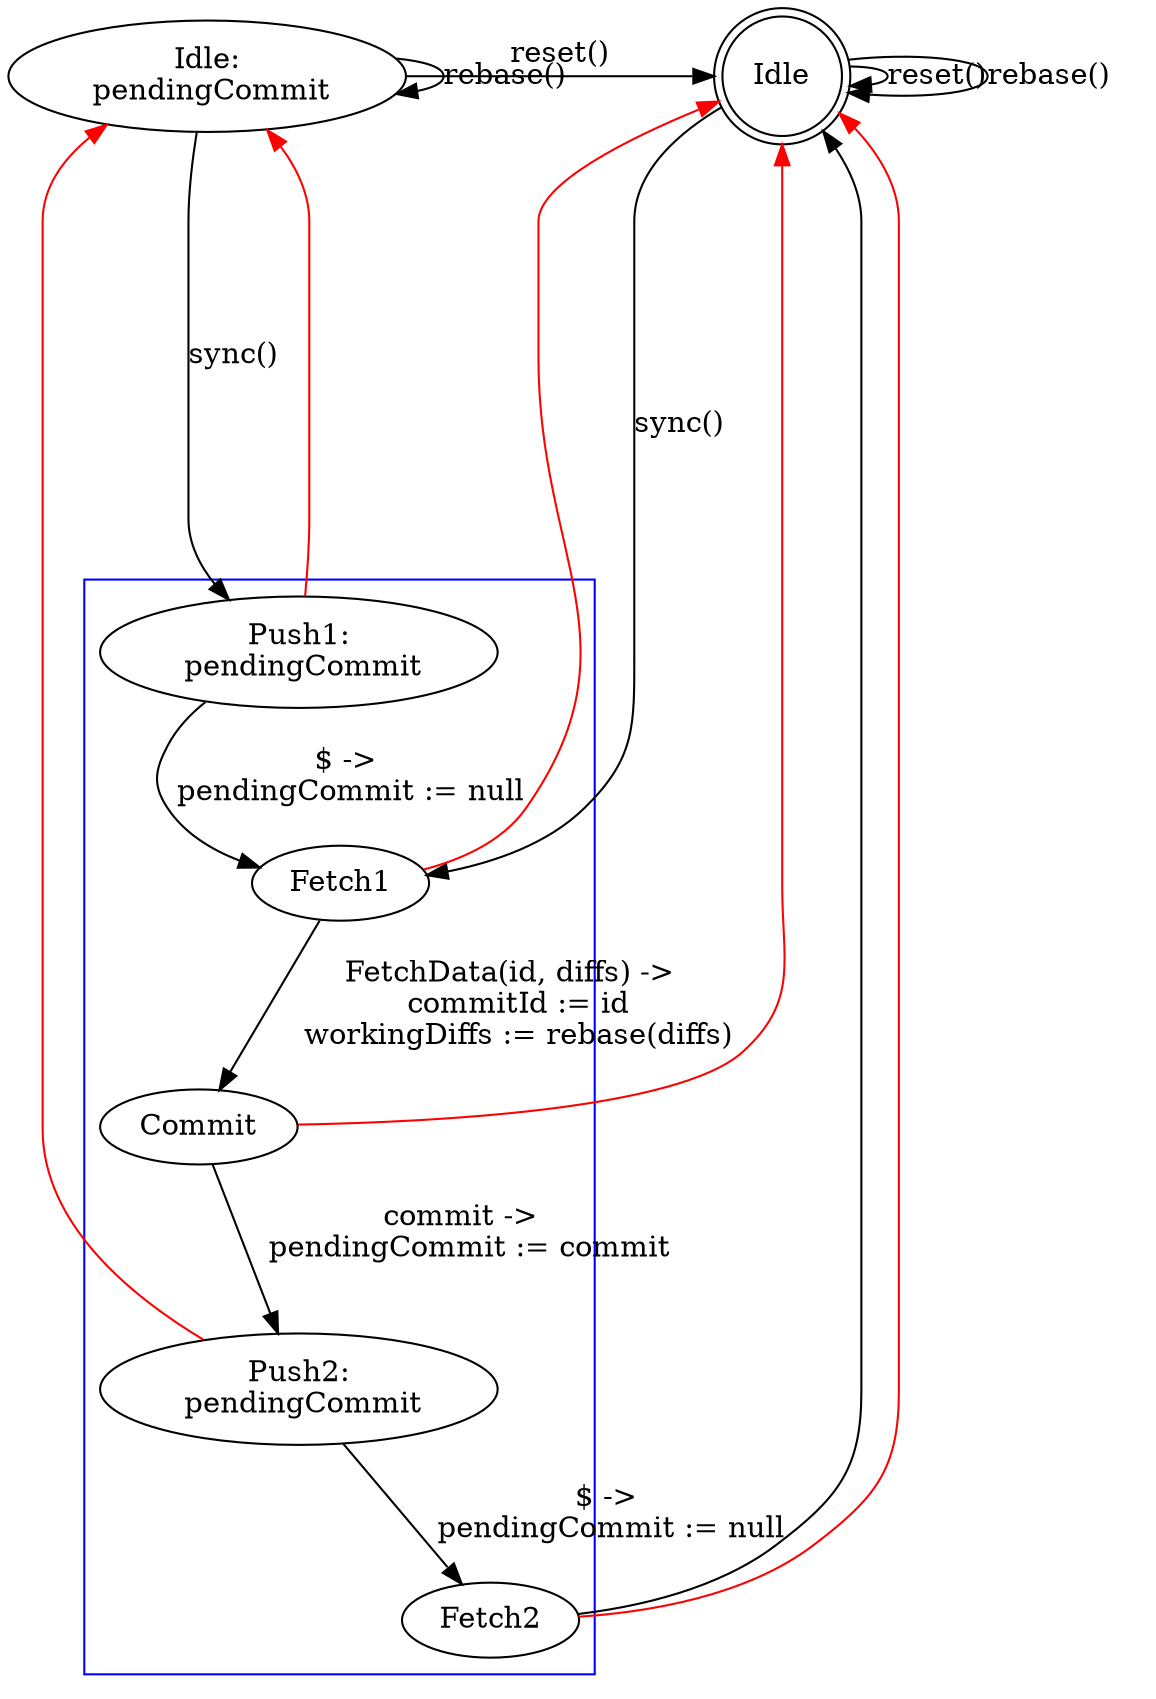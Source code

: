 digraph OTStateManagerFSM {
	rankdir=TB;

    {rank=min; "Idle", "Idle:\n pendingCommit"}

    "Idle" [shape = doublecircle]
    "Idle" -> "Fetch1" [ label="sync()"]
    "Idle:\n pendingCommit" -> "Push1:\n pendingCommit" [ label="sync()"]

    "Idle:\n pendingCommit" -> "Idle" [ label="reset()" ]
    "Idle" -> "Idle" [ label="reset()" ]

    "Idle:\n pendingCommit" -> "Idle:\n pendingCommit" [ label="rebase()" ]
    "Idle" -> "Idle" [ label="rebase()" ]

    subgraph cluster {
        "Push1:\n pendingCommit" -> "Fetch1" [ label="$ ->\n pendingCommit := null"]
        "Fetch1" -> "Commit" [label = "FetchData(id, diffs) -> \n commitId := id\n workingDiffs := rebase(diffs)" ]
        "Commit" -> "Push2:\n pendingCommit" [ label="commit -> \n pendingCommit := commit\n "]
        "Push2:\n pendingCommit" -> "Fetch2" [ label="$ ->\n pendingCommit := null"]
        "Fetch2" -> "Idle"

        "Push1:\n pendingCommit" -> "Idle:\n pendingCommit" [ color = red; ]
        "Fetch1" -> "Idle" [ color = red; ]
        "Commit" -> "Idle" [ color = red; ]
        "Push2:\n pendingCommit" -> "Idle:\n pendingCommit" [ color = red; ]
        "Fetch2" -> "Idle" [ color = red; ]

		color=blue
	}

}